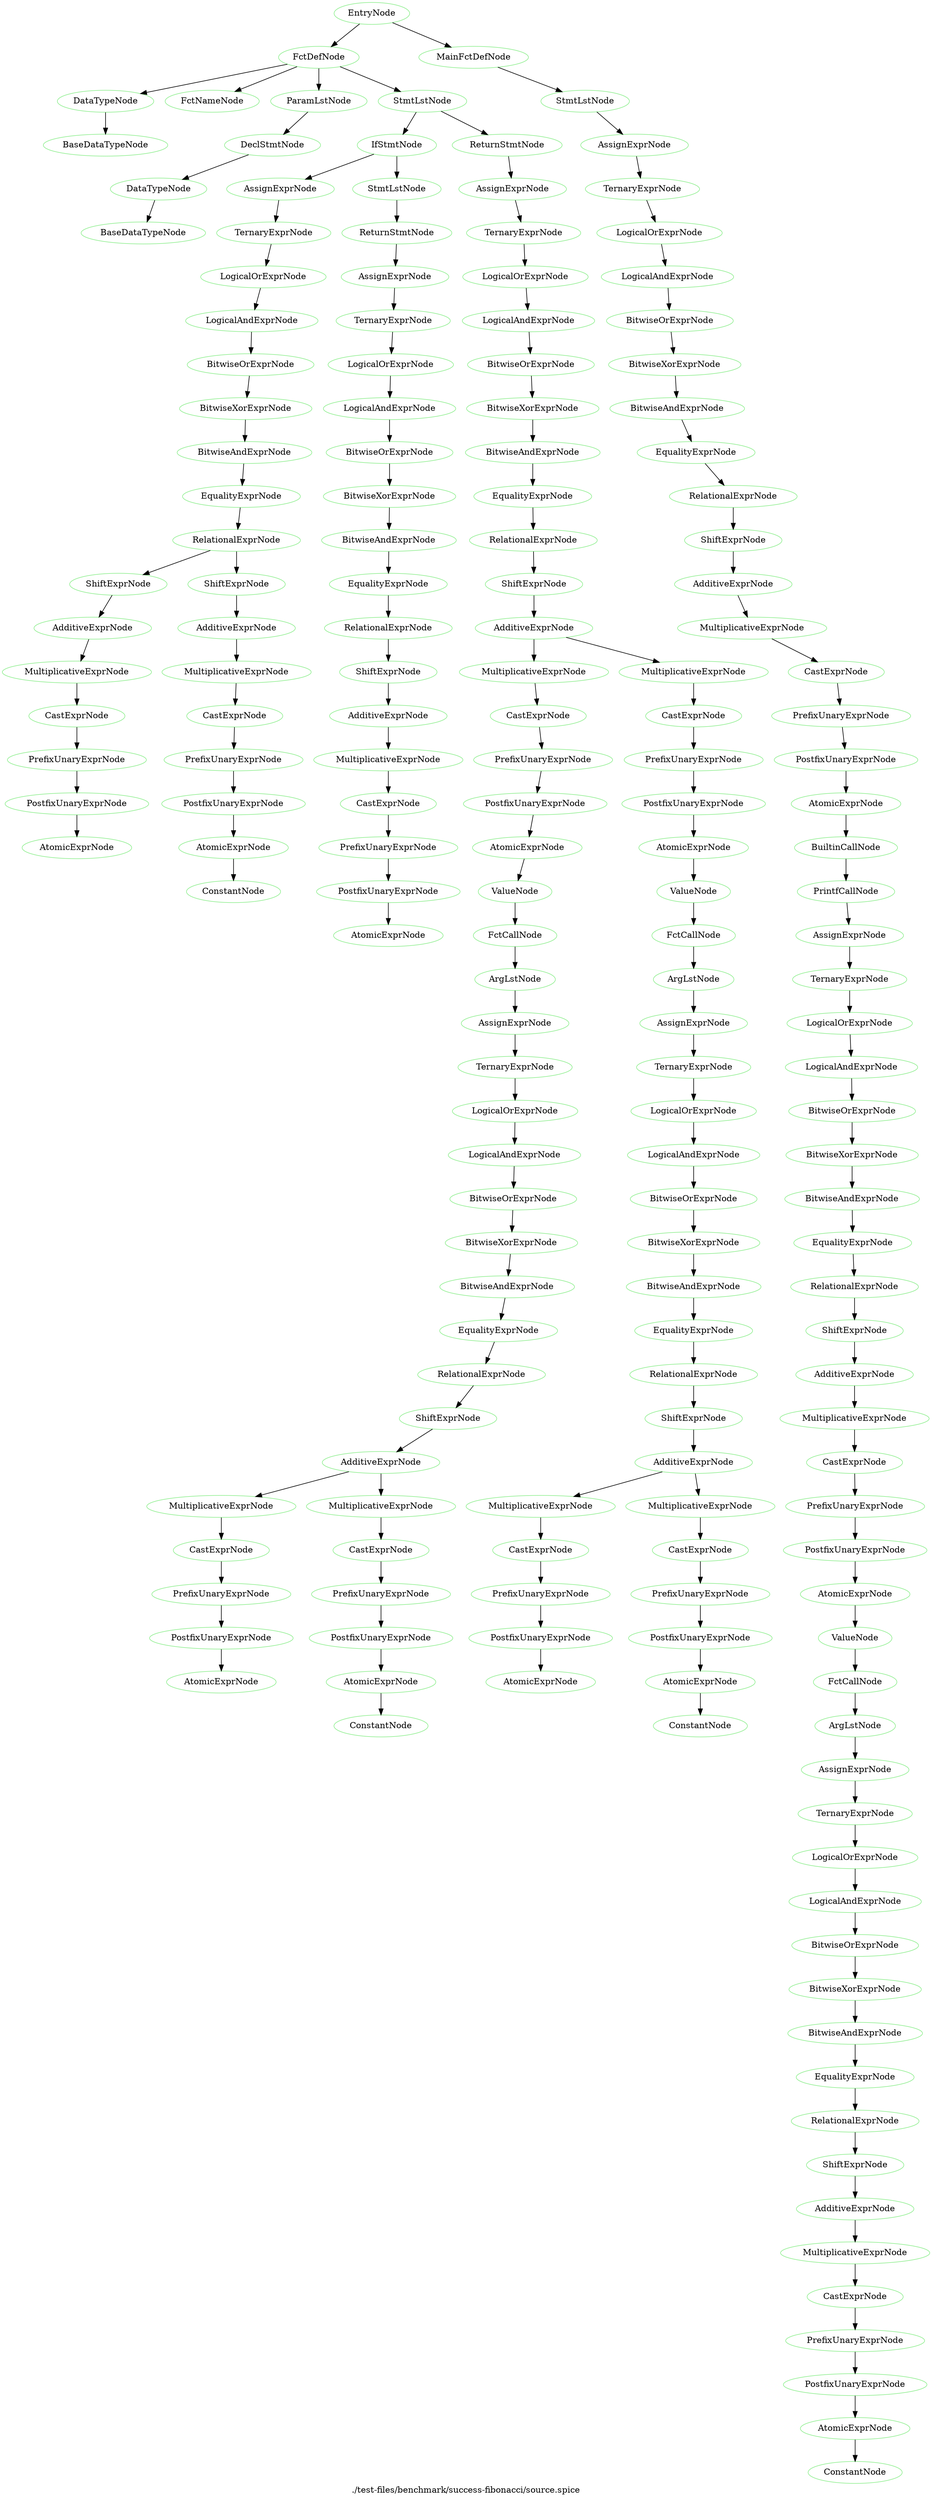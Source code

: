digraph {
 rankdir="TB";
 label="./test-files/benchmark/success-fibonacci/source.spice";
 L1C1_EntryNode [color="lightgreen",label="EntryNode"];
 L1C1_FctDefNode [color="lightgreen",label="FctDefNode"];
 L1C1_EntryNode -> L1C1_FctDefNode;
 L1C3_DataTypeNode [color="lightgreen",label="DataTypeNode"];
 L1C1_FctDefNode -> L1C3_DataTypeNode;
 L1C3_BaseDataTypeNode [color="lightgreen",label="BaseDataTypeNode"];
 L1C3_DataTypeNode -> L1C3_BaseDataTypeNode;
 L1C8_FctNameNode [color="lightgreen",label="FctNameNode"];
 L1C1_FctDefNode -> L1C8_FctNameNode;
 L1C13_ParamLstNode [color="lightgreen",label="ParamLstNode"];
 L1C1_FctDefNode -> L1C13_ParamLstNode;
 L1C13_DeclStmtNode [color="lightgreen",label="DeclStmtNode"];
 L1C13_ParamLstNode -> L1C13_DeclStmtNode;
 L1C13_DataTypeNode [color="lightgreen",label="DataTypeNode"];
 L1C13_DeclStmtNode -> L1C13_DataTypeNode;
 L1C13_BaseDataTypeNode [color="lightgreen",label="BaseDataTypeNode"];
 L1C13_DataTypeNode -> L1C13_BaseDataTypeNode;
 L1C20_StmtLstNode [color="lightgreen",label="StmtLstNode"];
 L1C1_FctDefNode -> L1C20_StmtLstNode;
 L2C5_IfStmtNode [color="lightgreen",label="IfStmtNode"];
 L1C20_StmtLstNode -> L2C5_IfStmtNode;
 L2C8_AssignExprNode [color="lightgreen",label="AssignExprNode"];
 L2C5_IfStmtNode -> L2C8_AssignExprNode;
 L2C8_TernaryExprNode [color="lightgreen",label="TernaryExprNode"];
 L2C8_AssignExprNode -> L2C8_TernaryExprNode;
 L2C8_LogicalOrExprNode [color="lightgreen",label="LogicalOrExprNode"];
 L2C8_TernaryExprNode -> L2C8_LogicalOrExprNode;
 L2C8_LogicalAndExprNode [color="lightgreen",label="LogicalAndExprNode"];
 L2C8_LogicalOrExprNode -> L2C8_LogicalAndExprNode;
 L2C8_BitwiseOrExprNode [color="lightgreen",label="BitwiseOrExprNode"];
 L2C8_LogicalAndExprNode -> L2C8_BitwiseOrExprNode;
 L2C8_BitwiseXorExprNode [color="lightgreen",label="BitwiseXorExprNode"];
 L2C8_BitwiseOrExprNode -> L2C8_BitwiseXorExprNode;
 L2C8_BitwiseAndExprNode [color="lightgreen",label="BitwiseAndExprNode"];
 L2C8_BitwiseXorExprNode -> L2C8_BitwiseAndExprNode;
 L2C8_EqualityExprNode [color="lightgreen",label="EqualityExprNode"];
 L2C8_BitwiseAndExprNode -> L2C8_EqualityExprNode;
 L2C8_RelationalExprNode [color="lightgreen",label="RelationalExprNode"];
 L2C8_EqualityExprNode -> L2C8_RelationalExprNode;
 L2C8_ShiftExprNode [color="lightgreen",label="ShiftExprNode"];
 L2C8_RelationalExprNode -> L2C8_ShiftExprNode;
 L2C8_AdditiveExprNode [color="lightgreen",label="AdditiveExprNode"];
 L2C8_ShiftExprNode -> L2C8_AdditiveExprNode;
 L2C8_MultiplicativeExprNode [color="lightgreen",label="MultiplicativeExprNode"];
 L2C8_AdditiveExprNode -> L2C8_MultiplicativeExprNode;
 L2C8_CastExprNode [color="lightgreen",label="CastExprNode"];
 L2C8_MultiplicativeExprNode -> L2C8_CastExprNode;
 L2C8_PrefixUnaryExprNode [color="lightgreen",label="PrefixUnaryExprNode"];
 L2C8_CastExprNode -> L2C8_PrefixUnaryExprNode;
 L2C8_PostfixUnaryExprNode [color="lightgreen",label="PostfixUnaryExprNode"];
 L2C8_PrefixUnaryExprNode -> L2C8_PostfixUnaryExprNode;
 L2C8_AtomicExprNode [color="lightgreen",label="AtomicExprNode"];
 L2C8_PostfixUnaryExprNode -> L2C8_AtomicExprNode;
 L2C13_ShiftExprNode [color="lightgreen",label="ShiftExprNode"];
 L2C8_RelationalExprNode -> L2C13_ShiftExprNode;
 L2C13_AdditiveExprNode [color="lightgreen",label="AdditiveExprNode"];
 L2C13_ShiftExprNode -> L2C13_AdditiveExprNode;
 L2C13_MultiplicativeExprNode [color="lightgreen",label="MultiplicativeExprNode"];
 L2C13_AdditiveExprNode -> L2C13_MultiplicativeExprNode;
 L2C13_CastExprNode [color="lightgreen",label="CastExprNode"];
 L2C13_MultiplicativeExprNode -> L2C13_CastExprNode;
 L2C13_PrefixUnaryExprNode [color="lightgreen",label="PrefixUnaryExprNode"];
 L2C13_CastExprNode -> L2C13_PrefixUnaryExprNode;
 L2C13_PostfixUnaryExprNode [color="lightgreen",label="PostfixUnaryExprNode"];
 L2C13_PrefixUnaryExprNode -> L2C13_PostfixUnaryExprNode;
 L2C13_AtomicExprNode [color="lightgreen",label="AtomicExprNode"];
 L2C13_PostfixUnaryExprNode -> L2C13_AtomicExprNode;
 L2C13_ConstantNode [color="lightgreen",label="ConstantNode"];
 L2C13_AtomicExprNode -> L2C13_ConstantNode;
 L2C15_StmtLstNode [color="lightgreen",label="StmtLstNode"];
 L2C5_IfStmtNode -> L2C15_StmtLstNode;
 L2C17_ReturnStmtNode [color="lightgreen",label="ReturnStmtNode"];
 L2C15_StmtLstNode -> L2C17_ReturnStmtNode;
 L2C24_AssignExprNode [color="lightgreen",label="AssignExprNode"];
 L2C17_ReturnStmtNode -> L2C24_AssignExprNode;
 L2C24_TernaryExprNode [color="lightgreen",label="TernaryExprNode"];
 L2C24_AssignExprNode -> L2C24_TernaryExprNode;
 L2C24_LogicalOrExprNode [color="lightgreen",label="LogicalOrExprNode"];
 L2C24_TernaryExprNode -> L2C24_LogicalOrExprNode;
 L2C24_LogicalAndExprNode [color="lightgreen",label="LogicalAndExprNode"];
 L2C24_LogicalOrExprNode -> L2C24_LogicalAndExprNode;
 L2C24_BitwiseOrExprNode [color="lightgreen",label="BitwiseOrExprNode"];
 L2C24_LogicalAndExprNode -> L2C24_BitwiseOrExprNode;
 L2C24_BitwiseXorExprNode [color="lightgreen",label="BitwiseXorExprNode"];
 L2C24_BitwiseOrExprNode -> L2C24_BitwiseXorExprNode;
 L2C24_BitwiseAndExprNode [color="lightgreen",label="BitwiseAndExprNode"];
 L2C24_BitwiseXorExprNode -> L2C24_BitwiseAndExprNode;
 L2C24_EqualityExprNode [color="lightgreen",label="EqualityExprNode"];
 L2C24_BitwiseAndExprNode -> L2C24_EqualityExprNode;
 L2C24_RelationalExprNode [color="lightgreen",label="RelationalExprNode"];
 L2C24_EqualityExprNode -> L2C24_RelationalExprNode;
 L2C24_ShiftExprNode [color="lightgreen",label="ShiftExprNode"];
 L2C24_RelationalExprNode -> L2C24_ShiftExprNode;
 L2C24_AdditiveExprNode [color="lightgreen",label="AdditiveExprNode"];
 L2C24_ShiftExprNode -> L2C24_AdditiveExprNode;
 L2C24_MultiplicativeExprNode [color="lightgreen",label="MultiplicativeExprNode"];
 L2C24_AdditiveExprNode -> L2C24_MultiplicativeExprNode;
 L2C24_CastExprNode [color="lightgreen",label="CastExprNode"];
 L2C24_MultiplicativeExprNode -> L2C24_CastExprNode;
 L2C24_PrefixUnaryExprNode [color="lightgreen",label="PrefixUnaryExprNode"];
 L2C24_CastExprNode -> L2C24_PrefixUnaryExprNode;
 L2C24_PostfixUnaryExprNode [color="lightgreen",label="PostfixUnaryExprNode"];
 L2C24_PrefixUnaryExprNode -> L2C24_PostfixUnaryExprNode;
 L2C24_AtomicExprNode [color="lightgreen",label="AtomicExprNode"];
 L2C24_PostfixUnaryExprNode -> L2C24_AtomicExprNode;
 L3C5_ReturnStmtNode [color="lightgreen",label="ReturnStmtNode"];
 L1C20_StmtLstNode -> L3C5_ReturnStmtNode;
 L3C12_AssignExprNode [color="lightgreen",label="AssignExprNode"];
 L3C5_ReturnStmtNode -> L3C12_AssignExprNode;
 L3C12_TernaryExprNode [color="lightgreen",label="TernaryExprNode"];
 L3C12_AssignExprNode -> L3C12_TernaryExprNode;
 L3C12_LogicalOrExprNode [color="lightgreen",label="LogicalOrExprNode"];
 L3C12_TernaryExprNode -> L3C12_LogicalOrExprNode;
 L3C12_LogicalAndExprNode [color="lightgreen",label="LogicalAndExprNode"];
 L3C12_LogicalOrExprNode -> L3C12_LogicalAndExprNode;
 L3C12_BitwiseOrExprNode [color="lightgreen",label="BitwiseOrExprNode"];
 L3C12_LogicalAndExprNode -> L3C12_BitwiseOrExprNode;
 L3C12_BitwiseXorExprNode [color="lightgreen",label="BitwiseXorExprNode"];
 L3C12_BitwiseOrExprNode -> L3C12_BitwiseXorExprNode;
 L3C12_BitwiseAndExprNode [color="lightgreen",label="BitwiseAndExprNode"];
 L3C12_BitwiseXorExprNode -> L3C12_BitwiseAndExprNode;
 L3C12_EqualityExprNode [color="lightgreen",label="EqualityExprNode"];
 L3C12_BitwiseAndExprNode -> L3C12_EqualityExprNode;
 L3C12_RelationalExprNode [color="lightgreen",label="RelationalExprNode"];
 L3C12_EqualityExprNode -> L3C12_RelationalExprNode;
 L3C12_ShiftExprNode [color="lightgreen",label="ShiftExprNode"];
 L3C12_RelationalExprNode -> L3C12_ShiftExprNode;
 L3C12_AdditiveExprNode [color="lightgreen",label="AdditiveExprNode"];
 L3C12_ShiftExprNode -> L3C12_AdditiveExprNode;
 L3C12_MultiplicativeExprNode [color="lightgreen",label="MultiplicativeExprNode"];
 L3C12_AdditiveExprNode -> L3C12_MultiplicativeExprNode;
 L3C12_CastExprNode [color="lightgreen",label="CastExprNode"];
 L3C12_MultiplicativeExprNode -> L3C12_CastExprNode;
 L3C12_PrefixUnaryExprNode [color="lightgreen",label="PrefixUnaryExprNode"];
 L3C12_CastExprNode -> L3C12_PrefixUnaryExprNode;
 L3C12_PostfixUnaryExprNode [color="lightgreen",label="PostfixUnaryExprNode"];
 L3C12_PrefixUnaryExprNode -> L3C12_PostfixUnaryExprNode;
 L3C12_AtomicExprNode [color="lightgreen",label="AtomicExprNode"];
 L3C12_PostfixUnaryExprNode -> L3C12_AtomicExprNode;
 L3C12_ValueNode [color="lightgreen",label="ValueNode"];
 L3C12_AtomicExprNode -> L3C12_ValueNode;
 L3C12_FctCallNode [color="lightgreen",label="FctCallNode"];
 L3C12_ValueNode -> L3C12_FctCallNode;
 L3C17_ArgLstNode [color="lightgreen",label="ArgLstNode"];
 L3C12_FctCallNode -> L3C17_ArgLstNode;
 L3C17_AssignExprNode [color="lightgreen",label="AssignExprNode"];
 L3C17_ArgLstNode -> L3C17_AssignExprNode;
 L3C17_TernaryExprNode [color="lightgreen",label="TernaryExprNode"];
 L3C17_AssignExprNode -> L3C17_TernaryExprNode;
 L3C17_LogicalOrExprNode [color="lightgreen",label="LogicalOrExprNode"];
 L3C17_TernaryExprNode -> L3C17_LogicalOrExprNode;
 L3C17_LogicalAndExprNode [color="lightgreen",label="LogicalAndExprNode"];
 L3C17_LogicalOrExprNode -> L3C17_LogicalAndExprNode;
 L3C17_BitwiseOrExprNode [color="lightgreen",label="BitwiseOrExprNode"];
 L3C17_LogicalAndExprNode -> L3C17_BitwiseOrExprNode;
 L3C17_BitwiseXorExprNode [color="lightgreen",label="BitwiseXorExprNode"];
 L3C17_BitwiseOrExprNode -> L3C17_BitwiseXorExprNode;
 L3C17_BitwiseAndExprNode [color="lightgreen",label="BitwiseAndExprNode"];
 L3C17_BitwiseXorExprNode -> L3C17_BitwiseAndExprNode;
 L3C17_EqualityExprNode [color="lightgreen",label="EqualityExprNode"];
 L3C17_BitwiseAndExprNode -> L3C17_EqualityExprNode;
 L3C17_RelationalExprNode [color="lightgreen",label="RelationalExprNode"];
 L3C17_EqualityExprNode -> L3C17_RelationalExprNode;
 L3C17_ShiftExprNode [color="lightgreen",label="ShiftExprNode"];
 L3C17_RelationalExprNode -> L3C17_ShiftExprNode;
 L3C17_AdditiveExprNode [color="lightgreen",label="AdditiveExprNode"];
 L3C17_ShiftExprNode -> L3C17_AdditiveExprNode;
 L3C17_MultiplicativeExprNode [color="lightgreen",label="MultiplicativeExprNode"];
 L3C17_AdditiveExprNode -> L3C17_MultiplicativeExprNode;
 L3C17_CastExprNode [color="lightgreen",label="CastExprNode"];
 L3C17_MultiplicativeExprNode -> L3C17_CastExprNode;
 L3C17_PrefixUnaryExprNode [color="lightgreen",label="PrefixUnaryExprNode"];
 L3C17_CastExprNode -> L3C17_PrefixUnaryExprNode;
 L3C17_PostfixUnaryExprNode [color="lightgreen",label="PostfixUnaryExprNode"];
 L3C17_PrefixUnaryExprNode -> L3C17_PostfixUnaryExprNode;
 L3C17_AtomicExprNode [color="lightgreen",label="AtomicExprNode"];
 L3C17_PostfixUnaryExprNode -> L3C17_AtomicExprNode;
 L3C21_MultiplicativeExprNode [color="lightgreen",label="MultiplicativeExprNode"];
 L3C17_AdditiveExprNode -> L3C21_MultiplicativeExprNode;
 L3C21_CastExprNode [color="lightgreen",label="CastExprNode"];
 L3C21_MultiplicativeExprNode -> L3C21_CastExprNode;
 L3C21_PrefixUnaryExprNode [color="lightgreen",label="PrefixUnaryExprNode"];
 L3C21_CastExprNode -> L3C21_PrefixUnaryExprNode;
 L3C21_PostfixUnaryExprNode [color="lightgreen",label="PostfixUnaryExprNode"];
 L3C21_PrefixUnaryExprNode -> L3C21_PostfixUnaryExprNode;
 L3C21_AtomicExprNode [color="lightgreen",label="AtomicExprNode"];
 L3C21_PostfixUnaryExprNode -> L3C21_AtomicExprNode;
 L3C21_ConstantNode [color="lightgreen",label="ConstantNode"];
 L3C21_AtomicExprNode -> L3C21_ConstantNode;
 L3C26_MultiplicativeExprNode [color="lightgreen",label="MultiplicativeExprNode"];
 L3C12_AdditiveExprNode -> L3C26_MultiplicativeExprNode;
 L3C26_CastExprNode [color="lightgreen",label="CastExprNode"];
 L3C26_MultiplicativeExprNode -> L3C26_CastExprNode;
 L3C26_PrefixUnaryExprNode [color="lightgreen",label="PrefixUnaryExprNode"];
 L3C26_CastExprNode -> L3C26_PrefixUnaryExprNode;
 L3C26_PostfixUnaryExprNode [color="lightgreen",label="PostfixUnaryExprNode"];
 L3C26_PrefixUnaryExprNode -> L3C26_PostfixUnaryExprNode;
 L3C26_AtomicExprNode [color="lightgreen",label="AtomicExprNode"];
 L3C26_PostfixUnaryExprNode -> L3C26_AtomicExprNode;
 L3C26_ValueNode [color="lightgreen",label="ValueNode"];
 L3C26_AtomicExprNode -> L3C26_ValueNode;
 L3C26_FctCallNode [color="lightgreen",label="FctCallNode"];
 L3C26_ValueNode -> L3C26_FctCallNode;
 L3C31_ArgLstNode [color="lightgreen",label="ArgLstNode"];
 L3C26_FctCallNode -> L3C31_ArgLstNode;
 L3C31_AssignExprNode [color="lightgreen",label="AssignExprNode"];
 L3C31_ArgLstNode -> L3C31_AssignExprNode;
 L3C31_TernaryExprNode [color="lightgreen",label="TernaryExprNode"];
 L3C31_AssignExprNode -> L3C31_TernaryExprNode;
 L3C31_LogicalOrExprNode [color="lightgreen",label="LogicalOrExprNode"];
 L3C31_TernaryExprNode -> L3C31_LogicalOrExprNode;
 L3C31_LogicalAndExprNode [color="lightgreen",label="LogicalAndExprNode"];
 L3C31_LogicalOrExprNode -> L3C31_LogicalAndExprNode;
 L3C31_BitwiseOrExprNode [color="lightgreen",label="BitwiseOrExprNode"];
 L3C31_LogicalAndExprNode -> L3C31_BitwiseOrExprNode;
 L3C31_BitwiseXorExprNode [color="lightgreen",label="BitwiseXorExprNode"];
 L3C31_BitwiseOrExprNode -> L3C31_BitwiseXorExprNode;
 L3C31_BitwiseAndExprNode [color="lightgreen",label="BitwiseAndExprNode"];
 L3C31_BitwiseXorExprNode -> L3C31_BitwiseAndExprNode;
 L3C31_EqualityExprNode [color="lightgreen",label="EqualityExprNode"];
 L3C31_BitwiseAndExprNode -> L3C31_EqualityExprNode;
 L3C31_RelationalExprNode [color="lightgreen",label="RelationalExprNode"];
 L3C31_EqualityExprNode -> L3C31_RelationalExprNode;
 L3C31_ShiftExprNode [color="lightgreen",label="ShiftExprNode"];
 L3C31_RelationalExprNode -> L3C31_ShiftExprNode;
 L3C31_AdditiveExprNode [color="lightgreen",label="AdditiveExprNode"];
 L3C31_ShiftExprNode -> L3C31_AdditiveExprNode;
 L3C31_MultiplicativeExprNode [color="lightgreen",label="MultiplicativeExprNode"];
 L3C31_AdditiveExprNode -> L3C31_MultiplicativeExprNode;
 L3C31_CastExprNode [color="lightgreen",label="CastExprNode"];
 L3C31_MultiplicativeExprNode -> L3C31_CastExprNode;
 L3C31_PrefixUnaryExprNode [color="lightgreen",label="PrefixUnaryExprNode"];
 L3C31_CastExprNode -> L3C31_PrefixUnaryExprNode;
 L3C31_PostfixUnaryExprNode [color="lightgreen",label="PostfixUnaryExprNode"];
 L3C31_PrefixUnaryExprNode -> L3C31_PostfixUnaryExprNode;
 L3C31_AtomicExprNode [color="lightgreen",label="AtomicExprNode"];
 L3C31_PostfixUnaryExprNode -> L3C31_AtomicExprNode;
 L3C35_MultiplicativeExprNode [color="lightgreen",label="MultiplicativeExprNode"];
 L3C31_AdditiveExprNode -> L3C35_MultiplicativeExprNode;
 L3C35_CastExprNode [color="lightgreen",label="CastExprNode"];
 L3C35_MultiplicativeExprNode -> L3C35_CastExprNode;
 L3C35_PrefixUnaryExprNode [color="lightgreen",label="PrefixUnaryExprNode"];
 L3C35_CastExprNode -> L3C35_PrefixUnaryExprNode;
 L3C35_PostfixUnaryExprNode [color="lightgreen",label="PostfixUnaryExprNode"];
 L3C35_PrefixUnaryExprNode -> L3C35_PostfixUnaryExprNode;
 L3C35_AtomicExprNode [color="lightgreen",label="AtomicExprNode"];
 L3C35_PostfixUnaryExprNode -> L3C35_AtomicExprNode;
 L3C35_ConstantNode [color="lightgreen",label="ConstantNode"];
 L3C35_AtomicExprNode -> L3C35_ConstantNode;
 L6C1_MainFctDefNode [color="lightgreen",label="MainFctDefNode"];
 L1C1_EntryNode -> L6C1_MainFctDefNode;
 L6C15_StmtLstNode [color="lightgreen",label="StmtLstNode"];
 L6C1_MainFctDefNode -> L6C15_StmtLstNode;
 L7C5_AssignExprNode [color="lightgreen",label="AssignExprNode"];
 L6C15_StmtLstNode -> L7C5_AssignExprNode;
 L7C5_TernaryExprNode [color="lightgreen",label="TernaryExprNode"];
 L7C5_AssignExprNode -> L7C5_TernaryExprNode;
 L7C5_LogicalOrExprNode [color="lightgreen",label="LogicalOrExprNode"];
 L7C5_TernaryExprNode -> L7C5_LogicalOrExprNode;
 L7C5_LogicalAndExprNode [color="lightgreen",label="LogicalAndExprNode"];
 L7C5_LogicalOrExprNode -> L7C5_LogicalAndExprNode;
 L7C5_BitwiseOrExprNode [color="lightgreen",label="BitwiseOrExprNode"];
 L7C5_LogicalAndExprNode -> L7C5_BitwiseOrExprNode;
 L7C5_BitwiseXorExprNode [color="lightgreen",label="BitwiseXorExprNode"];
 L7C5_BitwiseOrExprNode -> L7C5_BitwiseXorExprNode;
 L7C5_BitwiseAndExprNode [color="lightgreen",label="BitwiseAndExprNode"];
 L7C5_BitwiseXorExprNode -> L7C5_BitwiseAndExprNode;
 L7C5_EqualityExprNode [color="lightgreen",label="EqualityExprNode"];
 L7C5_BitwiseAndExprNode -> L7C5_EqualityExprNode;
 L7C5_RelationalExprNode [color="lightgreen",label="RelationalExprNode"];
 L7C5_EqualityExprNode -> L7C5_RelationalExprNode;
 L7C5_ShiftExprNode [color="lightgreen",label="ShiftExprNode"];
 L7C5_RelationalExprNode -> L7C5_ShiftExprNode;
 L7C5_AdditiveExprNode [color="lightgreen",label="AdditiveExprNode"];
 L7C5_ShiftExprNode -> L7C5_AdditiveExprNode;
 L7C5_MultiplicativeExprNode [color="lightgreen",label="MultiplicativeExprNode"];
 L7C5_AdditiveExprNode -> L7C5_MultiplicativeExprNode;
 L7C5_CastExprNode [color="lightgreen",label="CastExprNode"];
 L7C5_MultiplicativeExprNode -> L7C5_CastExprNode;
 L7C5_PrefixUnaryExprNode [color="lightgreen",label="PrefixUnaryExprNode"];
 L7C5_CastExprNode -> L7C5_PrefixUnaryExprNode;
 L7C5_PostfixUnaryExprNode [color="lightgreen",label="PostfixUnaryExprNode"];
 L7C5_PrefixUnaryExprNode -> L7C5_PostfixUnaryExprNode;
 L7C5_AtomicExprNode [color="lightgreen",label="AtomicExprNode"];
 L7C5_PostfixUnaryExprNode -> L7C5_AtomicExprNode;
 L7C5_BuiltinCallNode [color="lightgreen",label="BuiltinCallNode"];
 L7C5_AtomicExprNode -> L7C5_BuiltinCallNode;
 L7C5_PrintfCallNode [color="lightgreen",label="PrintfCallNode"];
 L7C5_BuiltinCallNode -> L7C5_PrintfCallNode;
 L7C26_AssignExprNode [color="lightgreen",label="AssignExprNode"];
 L7C5_PrintfCallNode -> L7C26_AssignExprNode;
 L7C26_TernaryExprNode [color="lightgreen",label="TernaryExprNode"];
 L7C26_AssignExprNode -> L7C26_TernaryExprNode;
 L7C26_LogicalOrExprNode [color="lightgreen",label="LogicalOrExprNode"];
 L7C26_TernaryExprNode -> L7C26_LogicalOrExprNode;
 L7C26_LogicalAndExprNode [color="lightgreen",label="LogicalAndExprNode"];
 L7C26_LogicalOrExprNode -> L7C26_LogicalAndExprNode;
 L7C26_BitwiseOrExprNode [color="lightgreen",label="BitwiseOrExprNode"];
 L7C26_LogicalAndExprNode -> L7C26_BitwiseOrExprNode;
 L7C26_BitwiseXorExprNode [color="lightgreen",label="BitwiseXorExprNode"];
 L7C26_BitwiseOrExprNode -> L7C26_BitwiseXorExprNode;
 L7C26_BitwiseAndExprNode [color="lightgreen",label="BitwiseAndExprNode"];
 L7C26_BitwiseXorExprNode -> L7C26_BitwiseAndExprNode;
 L7C26_EqualityExprNode [color="lightgreen",label="EqualityExprNode"];
 L7C26_BitwiseAndExprNode -> L7C26_EqualityExprNode;
 L7C26_RelationalExprNode [color="lightgreen",label="RelationalExprNode"];
 L7C26_EqualityExprNode -> L7C26_RelationalExprNode;
 L7C26_ShiftExprNode [color="lightgreen",label="ShiftExprNode"];
 L7C26_RelationalExprNode -> L7C26_ShiftExprNode;
 L7C26_AdditiveExprNode [color="lightgreen",label="AdditiveExprNode"];
 L7C26_ShiftExprNode -> L7C26_AdditiveExprNode;
 L7C26_MultiplicativeExprNode [color="lightgreen",label="MultiplicativeExprNode"];
 L7C26_AdditiveExprNode -> L7C26_MultiplicativeExprNode;
 L7C26_CastExprNode [color="lightgreen",label="CastExprNode"];
 L7C26_MultiplicativeExprNode -> L7C26_CastExprNode;
 L7C26_PrefixUnaryExprNode [color="lightgreen",label="PrefixUnaryExprNode"];
 L7C26_CastExprNode -> L7C26_PrefixUnaryExprNode;
 L7C26_PostfixUnaryExprNode [color="lightgreen",label="PostfixUnaryExprNode"];
 L7C26_PrefixUnaryExprNode -> L7C26_PostfixUnaryExprNode;
 L7C26_AtomicExprNode [color="lightgreen",label="AtomicExprNode"];
 L7C26_PostfixUnaryExprNode -> L7C26_AtomicExprNode;
 L7C26_ValueNode [color="lightgreen",label="ValueNode"];
 L7C26_AtomicExprNode -> L7C26_ValueNode;
 L7C26_FctCallNode [color="lightgreen",label="FctCallNode"];
 L7C26_ValueNode -> L7C26_FctCallNode;
 L7C31_ArgLstNode [color="lightgreen",label="ArgLstNode"];
 L7C26_FctCallNode -> L7C31_ArgLstNode;
 L7C31_AssignExprNode [color="lightgreen",label="AssignExprNode"];
 L7C31_ArgLstNode -> L7C31_AssignExprNode;
 L7C31_TernaryExprNode [color="lightgreen",label="TernaryExprNode"];
 L7C31_AssignExprNode -> L7C31_TernaryExprNode;
 L7C31_LogicalOrExprNode [color="lightgreen",label="LogicalOrExprNode"];
 L7C31_TernaryExprNode -> L7C31_LogicalOrExprNode;
 L7C31_LogicalAndExprNode [color="lightgreen",label="LogicalAndExprNode"];
 L7C31_LogicalOrExprNode -> L7C31_LogicalAndExprNode;
 L7C31_BitwiseOrExprNode [color="lightgreen",label="BitwiseOrExprNode"];
 L7C31_LogicalAndExprNode -> L7C31_BitwiseOrExprNode;
 L7C31_BitwiseXorExprNode [color="lightgreen",label="BitwiseXorExprNode"];
 L7C31_BitwiseOrExprNode -> L7C31_BitwiseXorExprNode;
 L7C31_BitwiseAndExprNode [color="lightgreen",label="BitwiseAndExprNode"];
 L7C31_BitwiseXorExprNode -> L7C31_BitwiseAndExprNode;
 L7C31_EqualityExprNode [color="lightgreen",label="EqualityExprNode"];
 L7C31_BitwiseAndExprNode -> L7C31_EqualityExprNode;
 L7C31_RelationalExprNode [color="lightgreen",label="RelationalExprNode"];
 L7C31_EqualityExprNode -> L7C31_RelationalExprNode;
 L7C31_ShiftExprNode [color="lightgreen",label="ShiftExprNode"];
 L7C31_RelationalExprNode -> L7C31_ShiftExprNode;
 L7C31_AdditiveExprNode [color="lightgreen",label="AdditiveExprNode"];
 L7C31_ShiftExprNode -> L7C31_AdditiveExprNode;
 L7C31_MultiplicativeExprNode [color="lightgreen",label="MultiplicativeExprNode"];
 L7C31_AdditiveExprNode -> L7C31_MultiplicativeExprNode;
 L7C31_CastExprNode [color="lightgreen",label="CastExprNode"];
 L7C31_MultiplicativeExprNode -> L7C31_CastExprNode;
 L7C31_PrefixUnaryExprNode [color="lightgreen",label="PrefixUnaryExprNode"];
 L7C31_CastExprNode -> L7C31_PrefixUnaryExprNode;
 L7C31_PostfixUnaryExprNode [color="lightgreen",label="PostfixUnaryExprNode"];
 L7C31_PrefixUnaryExprNode -> L7C31_PostfixUnaryExprNode;
 L7C31_AtomicExprNode [color="lightgreen",label="AtomicExprNode"];
 L7C31_PostfixUnaryExprNode -> L7C31_AtomicExprNode;
 L7C31_ConstantNode [color="lightgreen",label="ConstantNode"];
 L7C31_AtomicExprNode -> L7C31_ConstantNode;
}